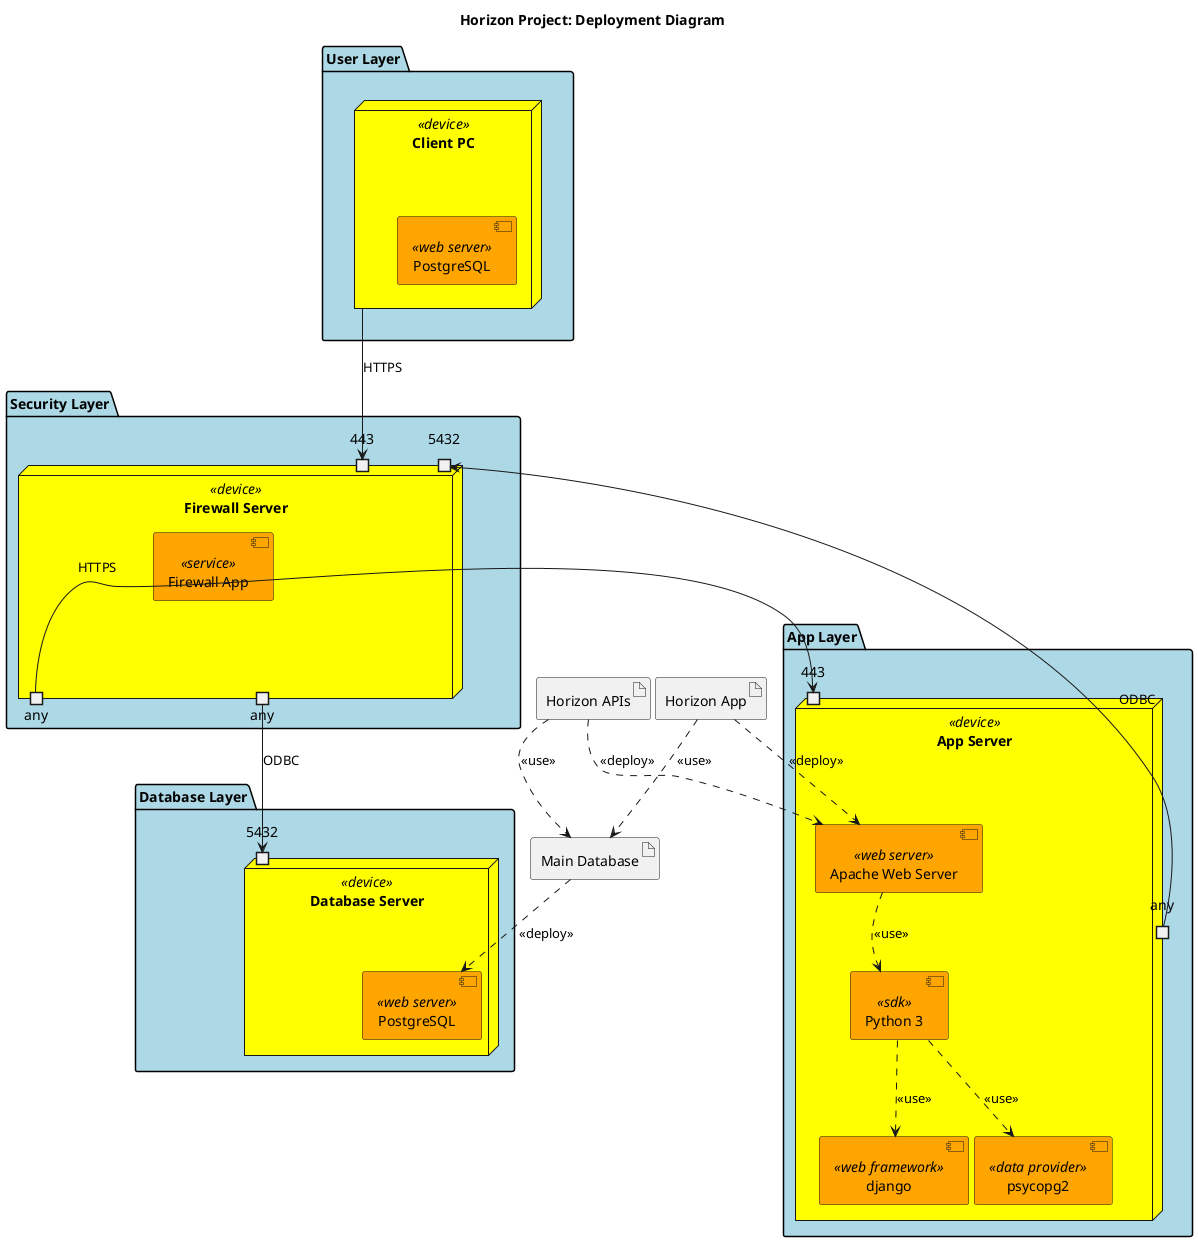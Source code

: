 @startuml

skinparam interface{
  BackgroundColor #Black
}

skinparam component{
  BackgroundColor #Orange
}

skinparam file{
  BackgroundColor #lightsalmon
}

skinparam package{
  BackgroundColor #lightblue
}

skinparam node{
  BackgroundColor #Yellow
}

skinparam database{
  BackgroundColor #Lightgreen
}

title Horizon Project: Deployment Diagram

package "App Layer" as appLayer{
    node "App Server" as appServer <<device>>{
        port "443" as app443
        portout "any" as appAny
        component "Python 3" as python3<<sdk>>
        component "Apache Web Server" as webServer <<web server>>
        component "django" as django <<web framework>>
        component "psycopg2" as psycopg2 <<data provider>>
    }
}

package "Database Layer" as DatabaseLayer{
    node "Database Server" as databaseServer <<device>>{
        port "5432" as pogresql5432
        component "PostgreSQL" as rdbms <<web server>>
    }
}

package "Security Layer" as SecurityLayer{
    node "Firewall Server" as firewallServer <<device>>{
        port "443" as firewall443
        port "5432" as firewall5432
        portout "any" as firewallAny1
        portout "any" as firewallAny2
        component "Firewall App" as firewallApp <<service>>
    }
}

package "User Layer" as UserLayer{
    node "Client PC" as client <<device>>{
        component "PostgreSQL" <<web server>>
    }
}

artifact "Main Database" as mainDb
artifact "Horizon App" as horizonApp
artifact "Horizon APIs" as horizonApis

mainDb ..> rdbms : <<deploy>>
horizonApp ..>  webServer: <<deploy>>
horizonApis ..>  webServer: <<deploy>>
horizonApp ..> mainDb : <<use>>
horizonApis  ..> mainDb : <<use>>
client --> firewall443 : HTTPS
firewallAny1 --> app443 : HTTPS
appAny --> firewall5432 : ODBC
firewallAny2 --> pogresql5432 : ODBC
webServer ..> python3 : <<use>>
python3 ..> django : <<use>>
python3 ..> psycopg2 : <<use>>

@enduml